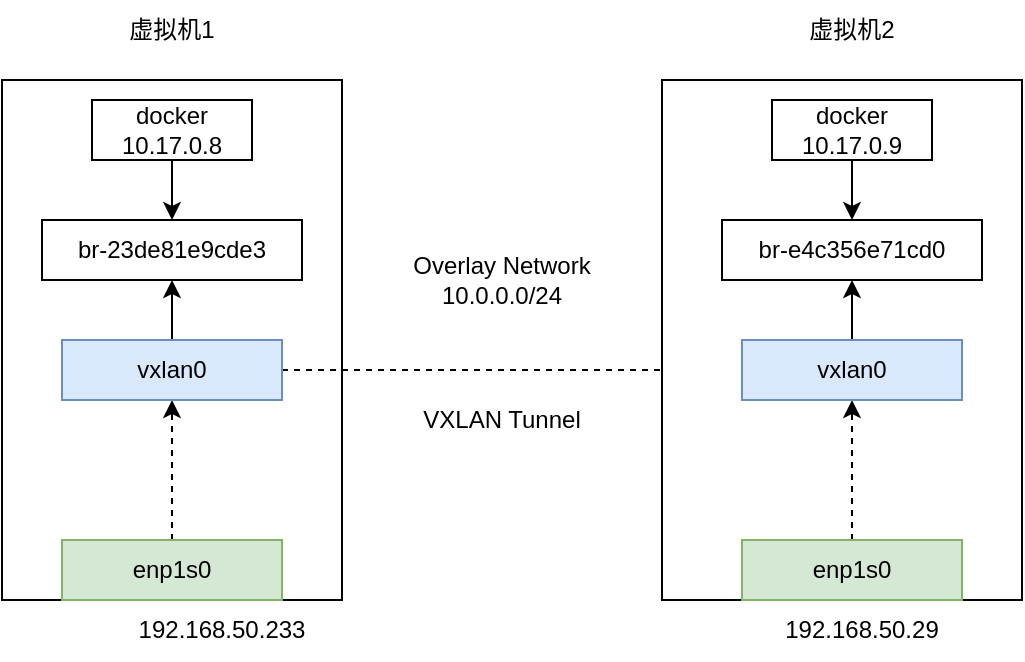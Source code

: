 <mxfile version="20.3.0" type="device"><diagram id="5u-uTA5uRDmJf52tYhEo" name="第 1 页"><mxGraphModel dx="1106" dy="652" grid="1" gridSize="10" guides="1" tooltips="1" connect="1" arrows="1" fold="1" page="1" pageScale="1" pageWidth="827" pageHeight="1169" math="0" shadow="0"><root><mxCell id="0"/><mxCell id="1" parent="0"/><mxCell id="lb05bMUhBaNEEZed8W7n-1" value="" style="rounded=0;whiteSpace=wrap;html=1;" parent="1" vertex="1"><mxGeometry x="100" y="100" width="170" height="260" as="geometry"/></mxCell><mxCell id="lb05bMUhBaNEEZed8W7n-13" style="edgeStyle=orthogonalEdgeStyle;rounded=0;orthogonalLoop=1;jettySize=auto;html=1;dashed=1;" parent="1" source="lb05bMUhBaNEEZed8W7n-2" target="lb05bMUhBaNEEZed8W7n-4" edge="1"><mxGeometry relative="1" as="geometry"/></mxCell><mxCell id="lb05bMUhBaNEEZed8W7n-2" value="enp1s0" style="rounded=0;whiteSpace=wrap;html=1;fillColor=#d5e8d4;strokeColor=#82b366;" parent="1" vertex="1"><mxGeometry x="130" y="330" width="110" height="30" as="geometry"/></mxCell><mxCell id="lb05bMUhBaNEEZed8W7n-3" value="虚拟机1" style="text;html=1;strokeColor=none;fillColor=none;align=center;verticalAlign=middle;whiteSpace=wrap;rounded=0;" parent="1" vertex="1"><mxGeometry x="155" y="60" width="60" height="30" as="geometry"/></mxCell><mxCell id="lb05bMUhBaNEEZed8W7n-23" style="edgeStyle=orthogonalEdgeStyle;rounded=0;orthogonalLoop=1;jettySize=auto;html=1;dashed=1;" parent="1" source="lb05bMUhBaNEEZed8W7n-4" target="lb05bMUhBaNEEZed8W7n-18" edge="1"><mxGeometry relative="1" as="geometry"/></mxCell><mxCell id="BRYdses5OPMF0pjfxgE2-8" style="edgeStyle=orthogonalEdgeStyle;rounded=0;orthogonalLoop=1;jettySize=auto;html=1;entryX=0.5;entryY=1;entryDx=0;entryDy=0;" edge="1" parent="1" source="lb05bMUhBaNEEZed8W7n-4" target="BRYdses5OPMF0pjfxgE2-2"><mxGeometry relative="1" as="geometry"/></mxCell><mxCell id="lb05bMUhBaNEEZed8W7n-4" value="vxlan0" style="rounded=0;whiteSpace=wrap;html=1;fillColor=#dae8fc;strokeColor=#6c8ebf;" parent="1" vertex="1"><mxGeometry x="130" y="230" width="110" height="30" as="geometry"/></mxCell><mxCell id="lb05bMUhBaNEEZed8W7n-14" value="" style="rounded=0;whiteSpace=wrap;html=1;" parent="1" vertex="1"><mxGeometry x="430" y="100" width="180" height="260" as="geometry"/></mxCell><mxCell id="lb05bMUhBaNEEZed8W7n-10" value="192.168.50.233" style="text;html=1;strokeColor=none;fillColor=none;align=center;verticalAlign=middle;whiteSpace=wrap;rounded=0;" parent="1" vertex="1"><mxGeometry x="180" y="360" width="60" height="30" as="geometry"/></mxCell><mxCell id="lb05bMUhBaNEEZed8W7n-15" style="edgeStyle=orthogonalEdgeStyle;rounded=0;orthogonalLoop=1;jettySize=auto;html=1;dashed=1;" parent="1" source="lb05bMUhBaNEEZed8W7n-16" target="lb05bMUhBaNEEZed8W7n-18" edge="1"><mxGeometry relative="1" as="geometry"/></mxCell><mxCell id="lb05bMUhBaNEEZed8W7n-16" value="enp1s0" style="rounded=0;whiteSpace=wrap;html=1;fillColor=#d5e8d4;strokeColor=#82b366;" parent="1" vertex="1"><mxGeometry x="470" y="330" width="110" height="30" as="geometry"/></mxCell><mxCell id="lb05bMUhBaNEEZed8W7n-17" value="虚拟机2" style="text;html=1;strokeColor=none;fillColor=none;align=center;verticalAlign=middle;whiteSpace=wrap;rounded=0;" parent="1" vertex="1"><mxGeometry x="495" y="60" width="60" height="30" as="geometry"/></mxCell><mxCell id="BRYdses5OPMF0pjfxgE2-9" style="edgeStyle=orthogonalEdgeStyle;rounded=0;orthogonalLoop=1;jettySize=auto;html=1;entryX=0.5;entryY=1;entryDx=0;entryDy=0;" edge="1" parent="1" source="lb05bMUhBaNEEZed8W7n-18" target="BRYdses5OPMF0pjfxgE2-3"><mxGeometry relative="1" as="geometry"/></mxCell><mxCell id="lb05bMUhBaNEEZed8W7n-18" value="vxlan0" style="rounded=0;whiteSpace=wrap;html=1;fillColor=#dae8fc;strokeColor=#6c8ebf;" parent="1" vertex="1"><mxGeometry x="470" y="230" width="110" height="30" as="geometry"/></mxCell><mxCell id="lb05bMUhBaNEEZed8W7n-20" value="192.168.50.29" style="text;html=1;strokeColor=none;fillColor=none;align=center;verticalAlign=middle;whiteSpace=wrap;rounded=0;" parent="1" vertex="1"><mxGeometry x="500" y="360" width="60" height="30" as="geometry"/></mxCell><mxCell id="lb05bMUhBaNEEZed8W7n-24" value="Overlay Network&lt;br&gt;10.0.0.0/24" style="text;html=1;strokeColor=none;fillColor=none;align=center;verticalAlign=middle;whiteSpace=wrap;rounded=0;dashed=1;" parent="1" vertex="1"><mxGeometry x="300" y="180" width="100" height="40" as="geometry"/></mxCell><mxCell id="lb05bMUhBaNEEZed8W7n-25" value="VXLAN Tunnel" style="text;html=1;strokeColor=none;fillColor=none;align=center;verticalAlign=middle;whiteSpace=wrap;rounded=0;dashed=1;" parent="1" vertex="1"><mxGeometry x="300" y="255" width="100" height="30" as="geometry"/></mxCell><mxCell id="BRYdses5OPMF0pjfxgE2-2" value="br-23de81e9cde3" style="rounded=0;whiteSpace=wrap;html=1;" vertex="1" parent="1"><mxGeometry x="120" y="170" width="130" height="30" as="geometry"/></mxCell><mxCell id="BRYdses5OPMF0pjfxgE2-3" value="br-e4c356e71cd0" style="rounded=0;whiteSpace=wrap;html=1;" vertex="1" parent="1"><mxGeometry x="460" y="170" width="130" height="30" as="geometry"/></mxCell><mxCell id="BRYdses5OPMF0pjfxgE2-6" style="edgeStyle=orthogonalEdgeStyle;rounded=0;orthogonalLoop=1;jettySize=auto;html=1;" edge="1" parent="1" source="BRYdses5OPMF0pjfxgE2-4" target="BRYdses5OPMF0pjfxgE2-2"><mxGeometry relative="1" as="geometry"/></mxCell><mxCell id="BRYdses5OPMF0pjfxgE2-4" value="docker&lt;br&gt;10.17.0.8" style="rounded=0;whiteSpace=wrap;html=1;" vertex="1" parent="1"><mxGeometry x="145" y="110" width="80" height="30" as="geometry"/></mxCell><mxCell id="BRYdses5OPMF0pjfxgE2-7" style="edgeStyle=orthogonalEdgeStyle;rounded=0;orthogonalLoop=1;jettySize=auto;html=1;entryX=0.5;entryY=0;entryDx=0;entryDy=0;" edge="1" parent="1" source="BRYdses5OPMF0pjfxgE2-5" target="BRYdses5OPMF0pjfxgE2-3"><mxGeometry relative="1" as="geometry"/></mxCell><mxCell id="BRYdses5OPMF0pjfxgE2-5" value="docker&lt;br&gt;10.17.0.9" style="rounded=0;whiteSpace=wrap;html=1;" vertex="1" parent="1"><mxGeometry x="485" y="110" width="80" height="30" as="geometry"/></mxCell></root></mxGraphModel></diagram></mxfile>